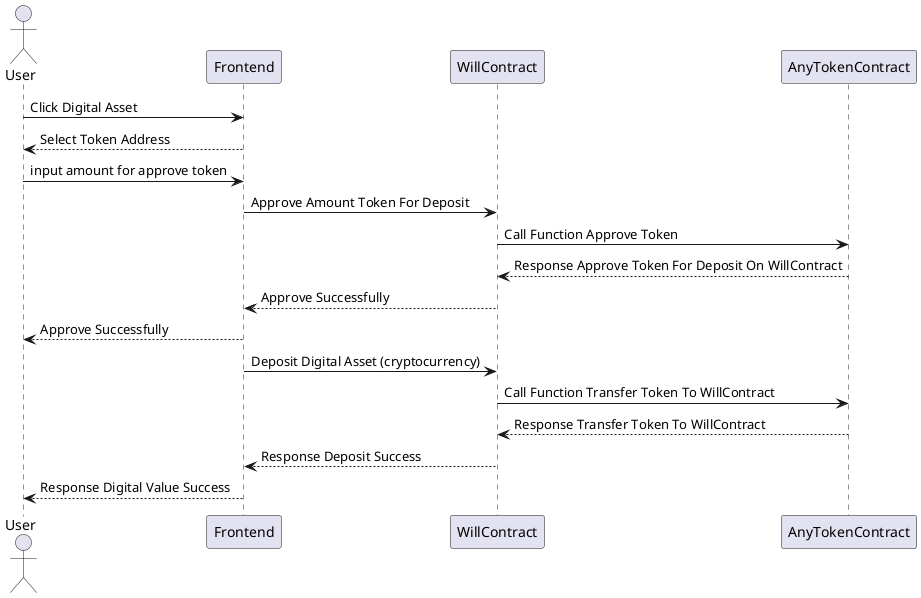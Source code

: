 @startuml
actor User

User -> Frontend : Click Digital Asset
Frontend --> User : Select Token Address
User -> Frontend : input amount for approve token
Frontend -> WillContract : Approve Amount Token For Deposit
WillContract -> AnyTokenContract : Call Function Approve Token
AnyTokenContract --> WillContract : Response Approve Token For Deposit On WillContract
WillContract --> Frontend : Approve Successfully
Frontend --> User : Approve Successfully
Frontend -> WillContract : Deposit Digital Asset (cryptocurrency)
WillContract -> AnyTokenContract : Call Function Transfer Token To WillContract
AnyTokenContract --> WillContract : Response Transfer Token To WillContract
WillContract --> Frontend : Response Deposit Success
Frontend --> User : Response Digital Value Success

@enduml